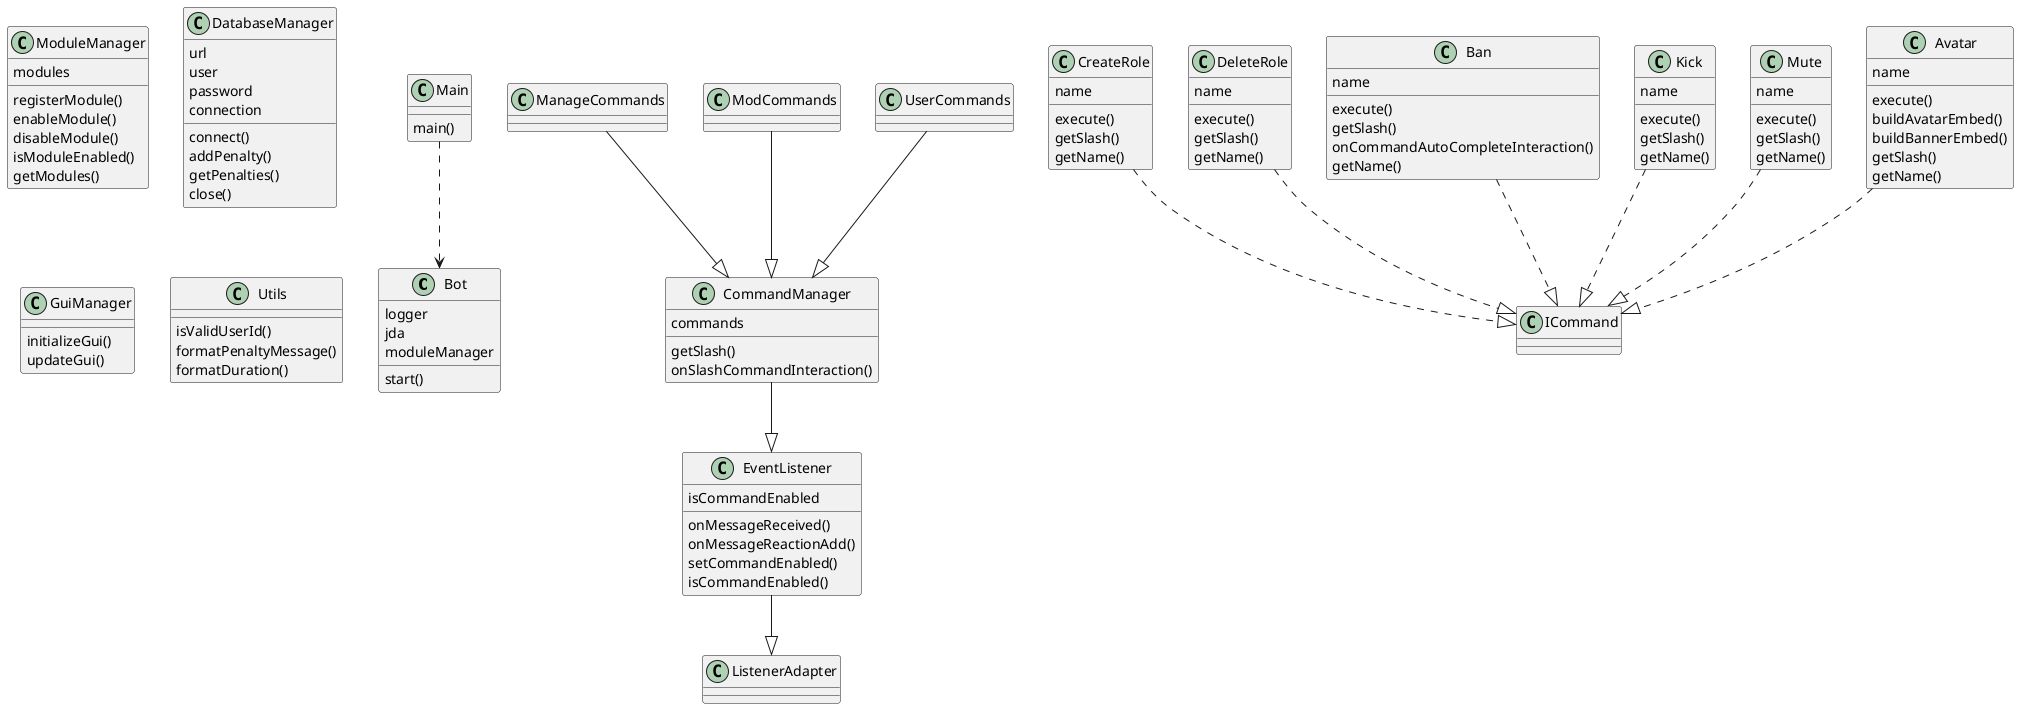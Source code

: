 @startuml diagrama
class Bot {
  logger
  jda
  moduleManager
  start()
}
class Main {
  main()
}
Main ..> Bot
class ModuleManager {
  modules
  registerModule()
  enableModule()
  disableModule()
  isModuleEnabled()
  getModules()
}
class CommandManager {
  commands
  getSlash()
  onSlashCommandInteraction()
}
CommandManager --|> EventListener
class ManageCommands {
}
ManageCommands --|> CommandManager
class ModCommands {
}
ModCommands --|> CommandManager
class UserCommands {
}
UserCommands --|> CommandManager
class CreateRole {
  name
  execute()
  getSlash()
  getName()
}
CreateRole ..|> ICommand
class DeleteRole {
  name
  execute()
  getSlash()
  getName()
}
DeleteRole ..|> ICommand
class Ban {
  name
  execute()
  getSlash()
  onCommandAutoCompleteInteraction()
  getName()
}
Ban ..|> ICommand
class Kick {
  name
  execute()
  getSlash()
  getName()
}
Kick ..|> ICommand
class Mute {
  name
  execute()
  getSlash()
  getName()
}
Mute ..|> ICommand
class Avatar {
  name
  execute()
  buildAvatarEmbed()
  buildBannerEmbed()
  getSlash()
  getName()
}
Avatar ..|> ICommand
class DatabaseManager {
  url
  user
  password
  connection
  connect()
  addPenalty()
  getPenalties()
  close()
}
class EventListener {
  isCommandEnabled
  onMessageReceived()
  onMessageReactionAdd()
  setCommandEnabled()
  isCommandEnabled()
}
EventListener --|> ListenerAdapter
class GuiManager {
  initializeGui()
  updateGui()
}
class Utils {
  isValidUserId()
  formatPenaltyMessage()
  formatDuration()
}
@enduml
